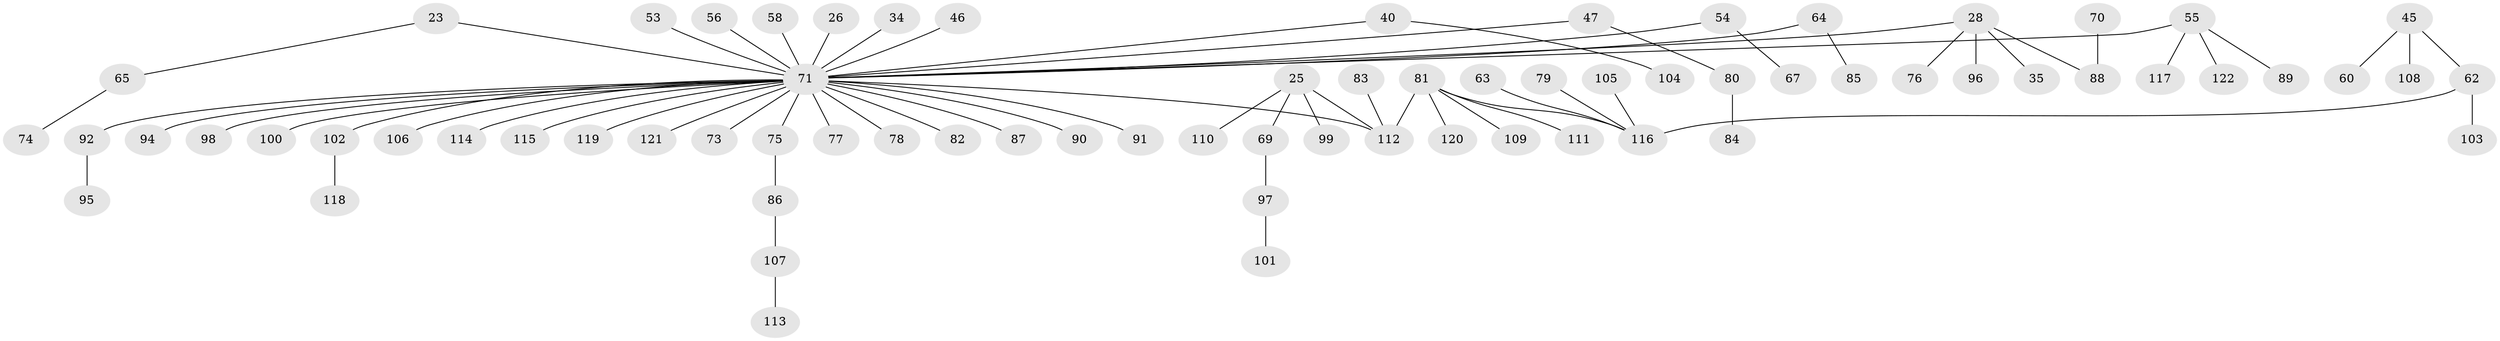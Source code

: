 // original degree distribution, {4: 0.07377049180327869, 8: 0.01639344262295082, 3: 0.16393442622950818, 2: 0.2459016393442623, 6: 0.00819672131147541, 1: 0.48360655737704916, 5: 0.00819672131147541}
// Generated by graph-tools (version 1.1) at 2025/56/03/04/25 21:56:23]
// undirected, 73 vertices, 72 edges
graph export_dot {
graph [start="1"]
  node [color=gray90,style=filled];
  23;
  25;
  26;
  28 [super="+5+7+13"];
  34;
  35;
  40;
  45;
  46;
  47;
  53;
  54;
  55;
  56;
  58;
  60;
  62 [super="+51"];
  63;
  64;
  65;
  67;
  69;
  70;
  71 [super="+20+31+21+30+29+52+36+39+38+41+50+48"];
  73;
  74;
  75;
  76;
  77;
  78;
  79;
  80;
  81 [super="+33+61+49"];
  82;
  83;
  84;
  85;
  86;
  87;
  88 [super="+57"];
  89;
  90;
  91;
  92 [super="+72"];
  94;
  95;
  96;
  97;
  98;
  99;
  100;
  101;
  102 [super="+93"];
  103;
  104;
  105;
  106;
  107;
  108;
  109;
  110;
  111;
  112 [super="+24"];
  113;
  114;
  115;
  116 [super="+44+66"];
  117;
  118;
  119;
  120;
  121;
  122;
  23 -- 65;
  23 -- 71;
  25 -- 69;
  25 -- 99;
  25 -- 110;
  25 -- 112;
  26 -- 71;
  28 -- 35;
  28 -- 96;
  28 -- 71;
  28 -- 76;
  28 -- 88;
  34 -- 71;
  40 -- 104;
  40 -- 71;
  45 -- 60;
  45 -- 108;
  45 -- 62;
  46 -- 71;
  47 -- 80;
  47 -- 71;
  53 -- 71;
  54 -- 67;
  54 -- 71;
  55 -- 89;
  55 -- 117;
  55 -- 122;
  55 -- 71;
  56 -- 71;
  58 -- 71;
  62 -- 103;
  62 -- 116;
  63 -- 116;
  64 -- 85;
  64 -- 71;
  65 -- 74;
  69 -- 97;
  70 -- 88;
  71 -- 73;
  71 -- 78;
  71 -- 90;
  71 -- 94;
  71 -- 106;
  71 -- 121;
  71 -- 100;
  71 -- 119;
  71 -- 112;
  71 -- 75;
  71 -- 91;
  71 -- 98;
  71 -- 114;
  71 -- 82;
  71 -- 115;
  71 -- 77;
  71 -- 92;
  71 -- 87;
  71 -- 102;
  75 -- 86;
  79 -- 116;
  80 -- 84;
  81 -- 112;
  81 -- 109;
  81 -- 111;
  81 -- 120;
  81 -- 116;
  83 -- 112;
  86 -- 107;
  92 -- 95;
  97 -- 101;
  102 -- 118;
  105 -- 116;
  107 -- 113;
}
